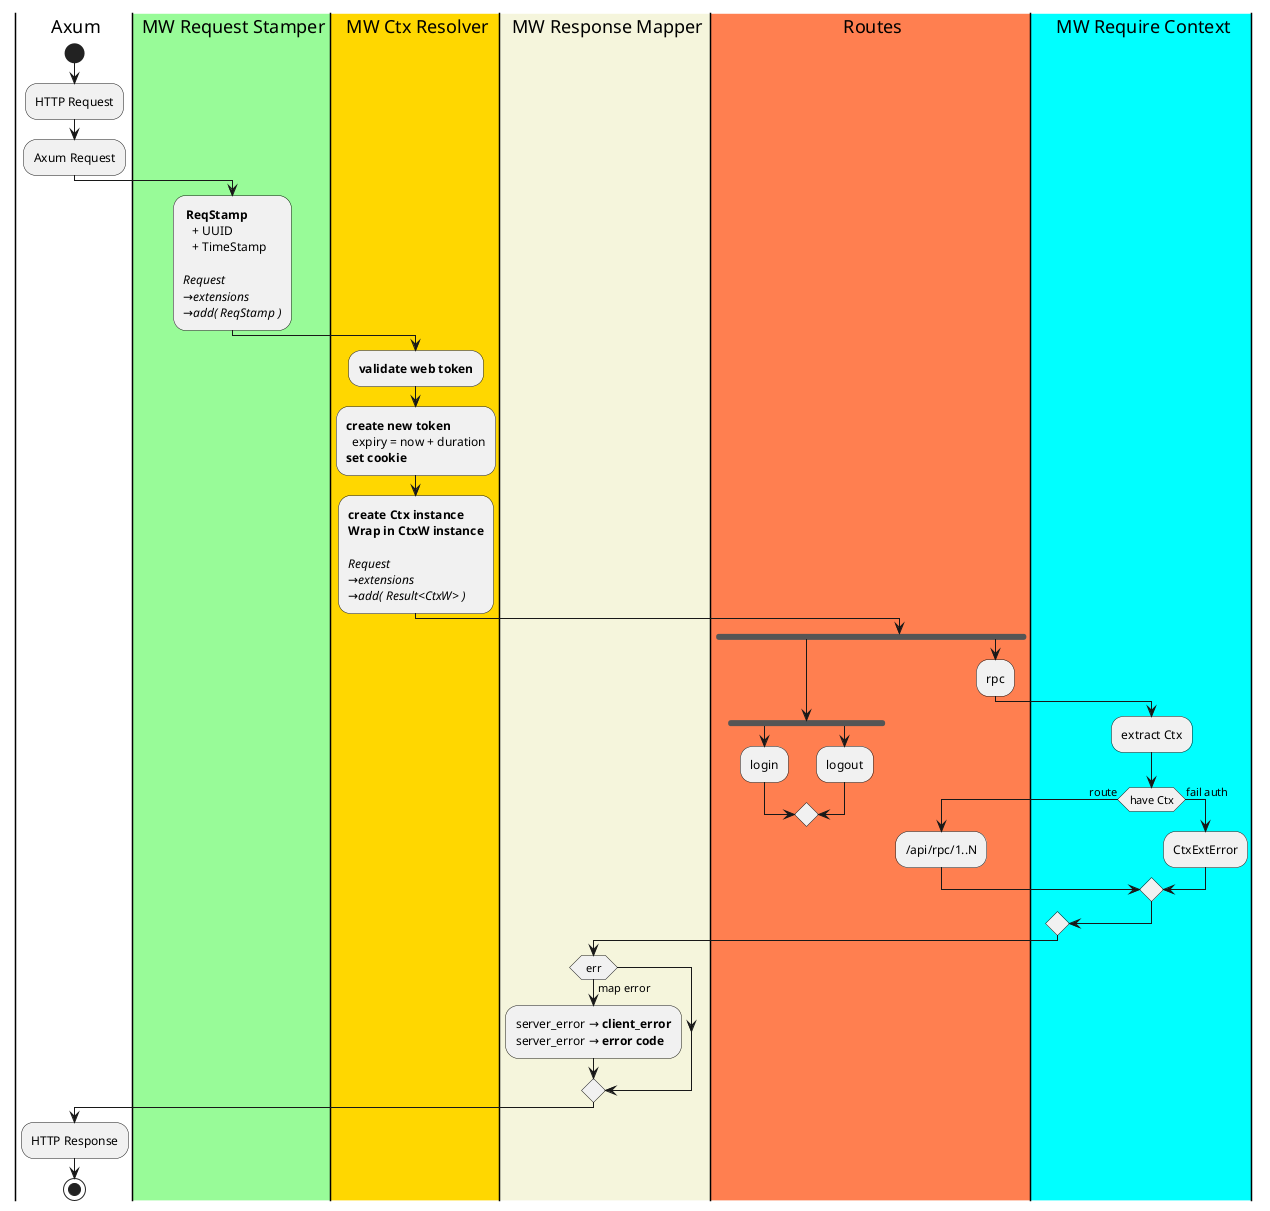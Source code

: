```plantuml
@startuml
|a| Axum
|#palegreen|mw_req_stamper| MW Request Stamper
|#gold|mw_ctx_resolver| MW Ctx Resolver
|#beige|mw_response_mapper| MW Response Mapper
|#coral|r| Routes
|#cyan|rc| MW Require Context


|a|
start

:HTTP Request;
:Axum Request;

|mw_req_stamper|
: **ReqStamp**
   + UUID
   + TimeStamp

//Request//
//→extensions//
//→add( ReqStamp )//;

|mw_ctx_resolver|
:**validate web token**;
:**create new token**
  expiry = now + duration
**set cookie**;
:**create Ctx instance**
**Wrap in CtxW instance**

//Request//
//→extensions//
//→add( Result<CtxW> )//;

|mw_response_mapper|
|r|

fork    
    fork
        :login;
        fork again
        :logout;    
    end merge
    fork again
        :rpc;
        |rc|
        :extract Ctx;
        if (have Ctx) then (route)    

        |r|        
        :/api/rpc/1..N;        

    |rc|
    else (fail auth)
        :CtxExtError;
    endif
    |r|
end merge

|mw_response_mapper|
 if (err) then (map error)
   :server_error → **client_error**
   server_error → **error code**;
 endif   

|a|
:HTTP Response;
stop
@enduml
```